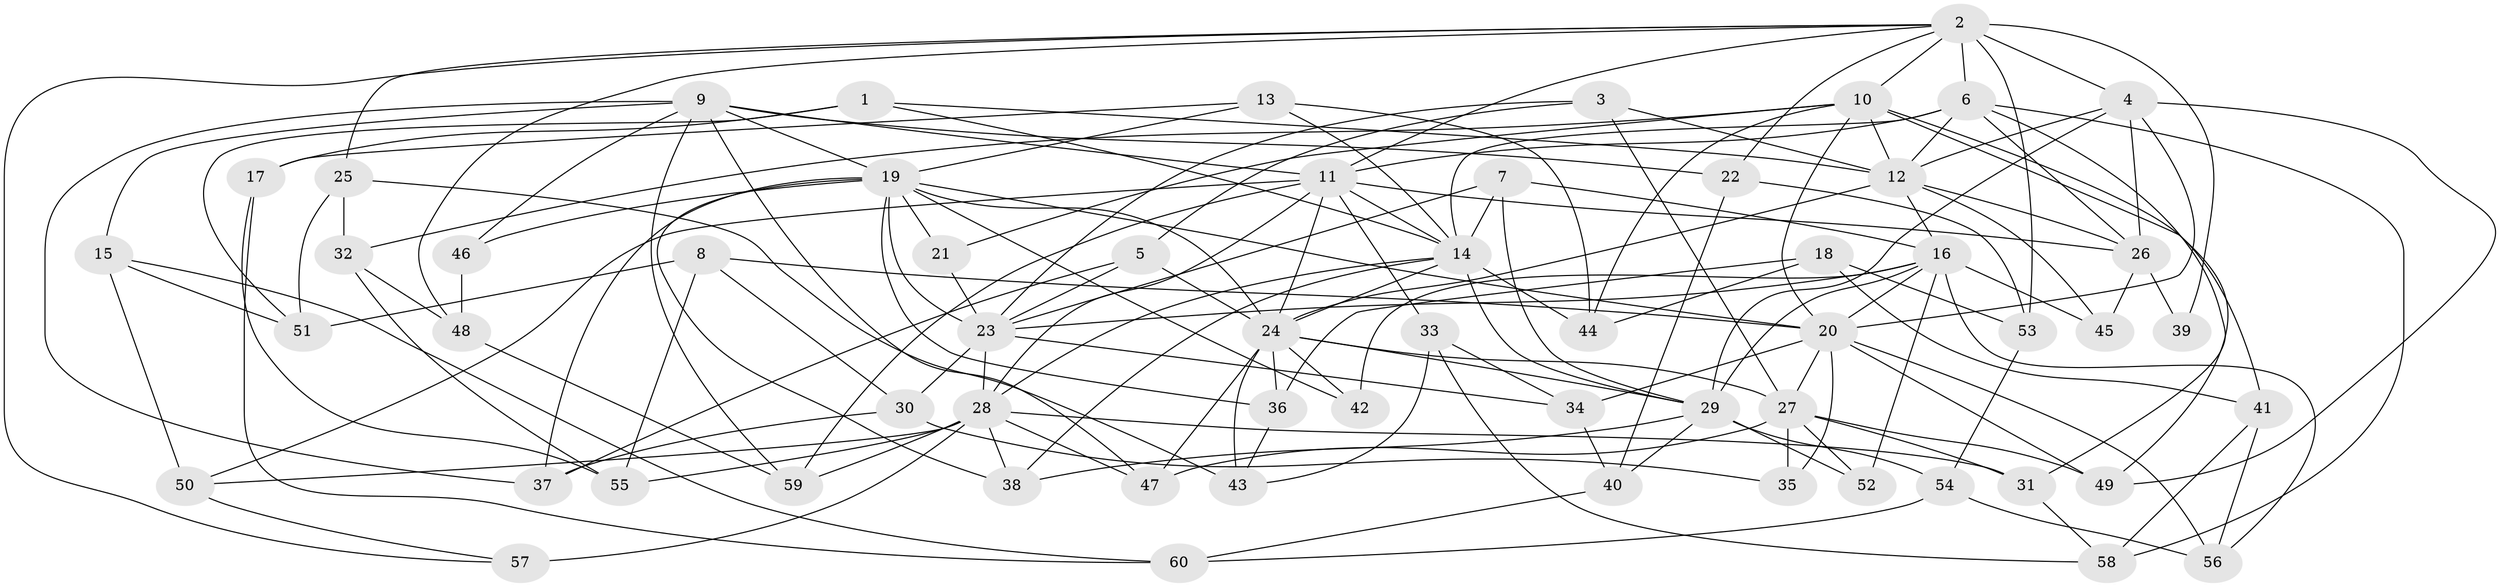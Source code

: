 // original degree distribution, {4: 1.0}
// Generated by graph-tools (version 1.1) at 2025/54/03/04/25 22:54:05]
// undirected, 60 vertices, 157 edges
graph export_dot {
  node [color=gray90,style=filled];
  1;
  2;
  3;
  4;
  5;
  6;
  7;
  8;
  9;
  10;
  11;
  12;
  13;
  14;
  15;
  16;
  17;
  18;
  19;
  20;
  21;
  22;
  23;
  24;
  25;
  26;
  27;
  28;
  29;
  30;
  31;
  32;
  33;
  34;
  35;
  36;
  37;
  38;
  39;
  40;
  41;
  42;
  43;
  44;
  45;
  46;
  47;
  48;
  49;
  50;
  51;
  52;
  53;
  54;
  55;
  56;
  57;
  58;
  59;
  60;
  1 -- 12 [weight=1.0];
  1 -- 14 [weight=1.0];
  1 -- 17 [weight=1.0];
  1 -- 51 [weight=1.0];
  2 -- 4 [weight=1.0];
  2 -- 6 [weight=1.0];
  2 -- 10 [weight=1.0];
  2 -- 11 [weight=1.0];
  2 -- 22 [weight=1.0];
  2 -- 25 [weight=1.0];
  2 -- 39 [weight=3.0];
  2 -- 48 [weight=1.0];
  2 -- 53 [weight=1.0];
  2 -- 57 [weight=1.0];
  3 -- 5 [weight=1.0];
  3 -- 12 [weight=1.0];
  3 -- 23 [weight=1.0];
  3 -- 27 [weight=1.0];
  4 -- 12 [weight=2.0];
  4 -- 20 [weight=2.0];
  4 -- 26 [weight=1.0];
  4 -- 29 [weight=1.0];
  4 -- 49 [weight=1.0];
  5 -- 23 [weight=1.0];
  5 -- 24 [weight=1.0];
  5 -- 37 [weight=1.0];
  6 -- 11 [weight=1.0];
  6 -- 12 [weight=1.0];
  6 -- 14 [weight=1.0];
  6 -- 26 [weight=2.0];
  6 -- 31 [weight=1.0];
  6 -- 58 [weight=1.0];
  7 -- 14 [weight=1.0];
  7 -- 16 [weight=1.0];
  7 -- 23 [weight=1.0];
  7 -- 29 [weight=1.0];
  8 -- 20 [weight=1.0];
  8 -- 30 [weight=1.0];
  8 -- 51 [weight=1.0];
  8 -- 55 [weight=1.0];
  9 -- 11 [weight=2.0];
  9 -- 15 [weight=1.0];
  9 -- 19 [weight=1.0];
  9 -- 22 [weight=1.0];
  9 -- 37 [weight=1.0];
  9 -- 46 [weight=2.0];
  9 -- 47 [weight=1.0];
  9 -- 59 [weight=1.0];
  10 -- 12 [weight=1.0];
  10 -- 20 [weight=1.0];
  10 -- 21 [weight=1.0];
  10 -- 32 [weight=1.0];
  10 -- 41 [weight=1.0];
  10 -- 44 [weight=1.0];
  10 -- 49 [weight=1.0];
  11 -- 14 [weight=1.0];
  11 -- 24 [weight=1.0];
  11 -- 26 [weight=2.0];
  11 -- 28 [weight=1.0];
  11 -- 33 [weight=1.0];
  11 -- 50 [weight=1.0];
  11 -- 59 [weight=1.0];
  12 -- 16 [weight=2.0];
  12 -- 24 [weight=1.0];
  12 -- 26 [weight=1.0];
  12 -- 45 [weight=2.0];
  13 -- 14 [weight=1.0];
  13 -- 17 [weight=1.0];
  13 -- 19 [weight=1.0];
  13 -- 44 [weight=1.0];
  14 -- 24 [weight=1.0];
  14 -- 28 [weight=1.0];
  14 -- 29 [weight=1.0];
  14 -- 38 [weight=1.0];
  14 -- 44 [weight=1.0];
  15 -- 50 [weight=1.0];
  15 -- 51 [weight=1.0];
  15 -- 60 [weight=1.0];
  16 -- 20 [weight=1.0];
  16 -- 23 [weight=1.0];
  16 -- 29 [weight=1.0];
  16 -- 42 [weight=2.0];
  16 -- 45 [weight=1.0];
  16 -- 52 [weight=2.0];
  16 -- 56 [weight=1.0];
  17 -- 55 [weight=1.0];
  17 -- 60 [weight=1.0];
  18 -- 36 [weight=1.0];
  18 -- 41 [weight=1.0];
  18 -- 44 [weight=1.0];
  18 -- 53 [weight=1.0];
  19 -- 20 [weight=1.0];
  19 -- 21 [weight=2.0];
  19 -- 23 [weight=1.0];
  19 -- 24 [weight=1.0];
  19 -- 36 [weight=1.0];
  19 -- 37 [weight=1.0];
  19 -- 38 [weight=1.0];
  19 -- 42 [weight=1.0];
  19 -- 46 [weight=1.0];
  20 -- 27 [weight=2.0];
  20 -- 34 [weight=1.0];
  20 -- 35 [weight=1.0];
  20 -- 49 [weight=1.0];
  20 -- 56 [weight=1.0];
  21 -- 23 [weight=1.0];
  22 -- 40 [weight=1.0];
  22 -- 53 [weight=1.0];
  23 -- 28 [weight=2.0];
  23 -- 30 [weight=1.0];
  23 -- 34 [weight=1.0];
  24 -- 27 [weight=1.0];
  24 -- 29 [weight=2.0];
  24 -- 36 [weight=1.0];
  24 -- 42 [weight=1.0];
  24 -- 43 [weight=1.0];
  24 -- 47 [weight=1.0];
  25 -- 32 [weight=1.0];
  25 -- 43 [weight=1.0];
  25 -- 51 [weight=1.0];
  26 -- 39 [weight=1.0];
  26 -- 45 [weight=1.0];
  27 -- 31 [weight=1.0];
  27 -- 35 [weight=2.0];
  27 -- 47 [weight=1.0];
  27 -- 49 [weight=1.0];
  27 -- 52 [weight=1.0];
  28 -- 31 [weight=1.0];
  28 -- 38 [weight=1.0];
  28 -- 47 [weight=1.0];
  28 -- 50 [weight=1.0];
  28 -- 55 [weight=1.0];
  28 -- 57 [weight=2.0];
  28 -- 59 [weight=1.0];
  29 -- 38 [weight=1.0];
  29 -- 40 [weight=1.0];
  29 -- 52 [weight=1.0];
  29 -- 54 [weight=1.0];
  30 -- 35 [weight=1.0];
  30 -- 37 [weight=1.0];
  31 -- 58 [weight=1.0];
  32 -- 48 [weight=1.0];
  32 -- 55 [weight=1.0];
  33 -- 34 [weight=1.0];
  33 -- 43 [weight=1.0];
  33 -- 58 [weight=1.0];
  34 -- 40 [weight=1.0];
  36 -- 43 [weight=1.0];
  40 -- 60 [weight=1.0];
  41 -- 56 [weight=1.0];
  41 -- 58 [weight=1.0];
  46 -- 48 [weight=1.0];
  48 -- 59 [weight=1.0];
  50 -- 57 [weight=1.0];
  53 -- 54 [weight=1.0];
  54 -- 56 [weight=1.0];
  54 -- 60 [weight=1.0];
}

